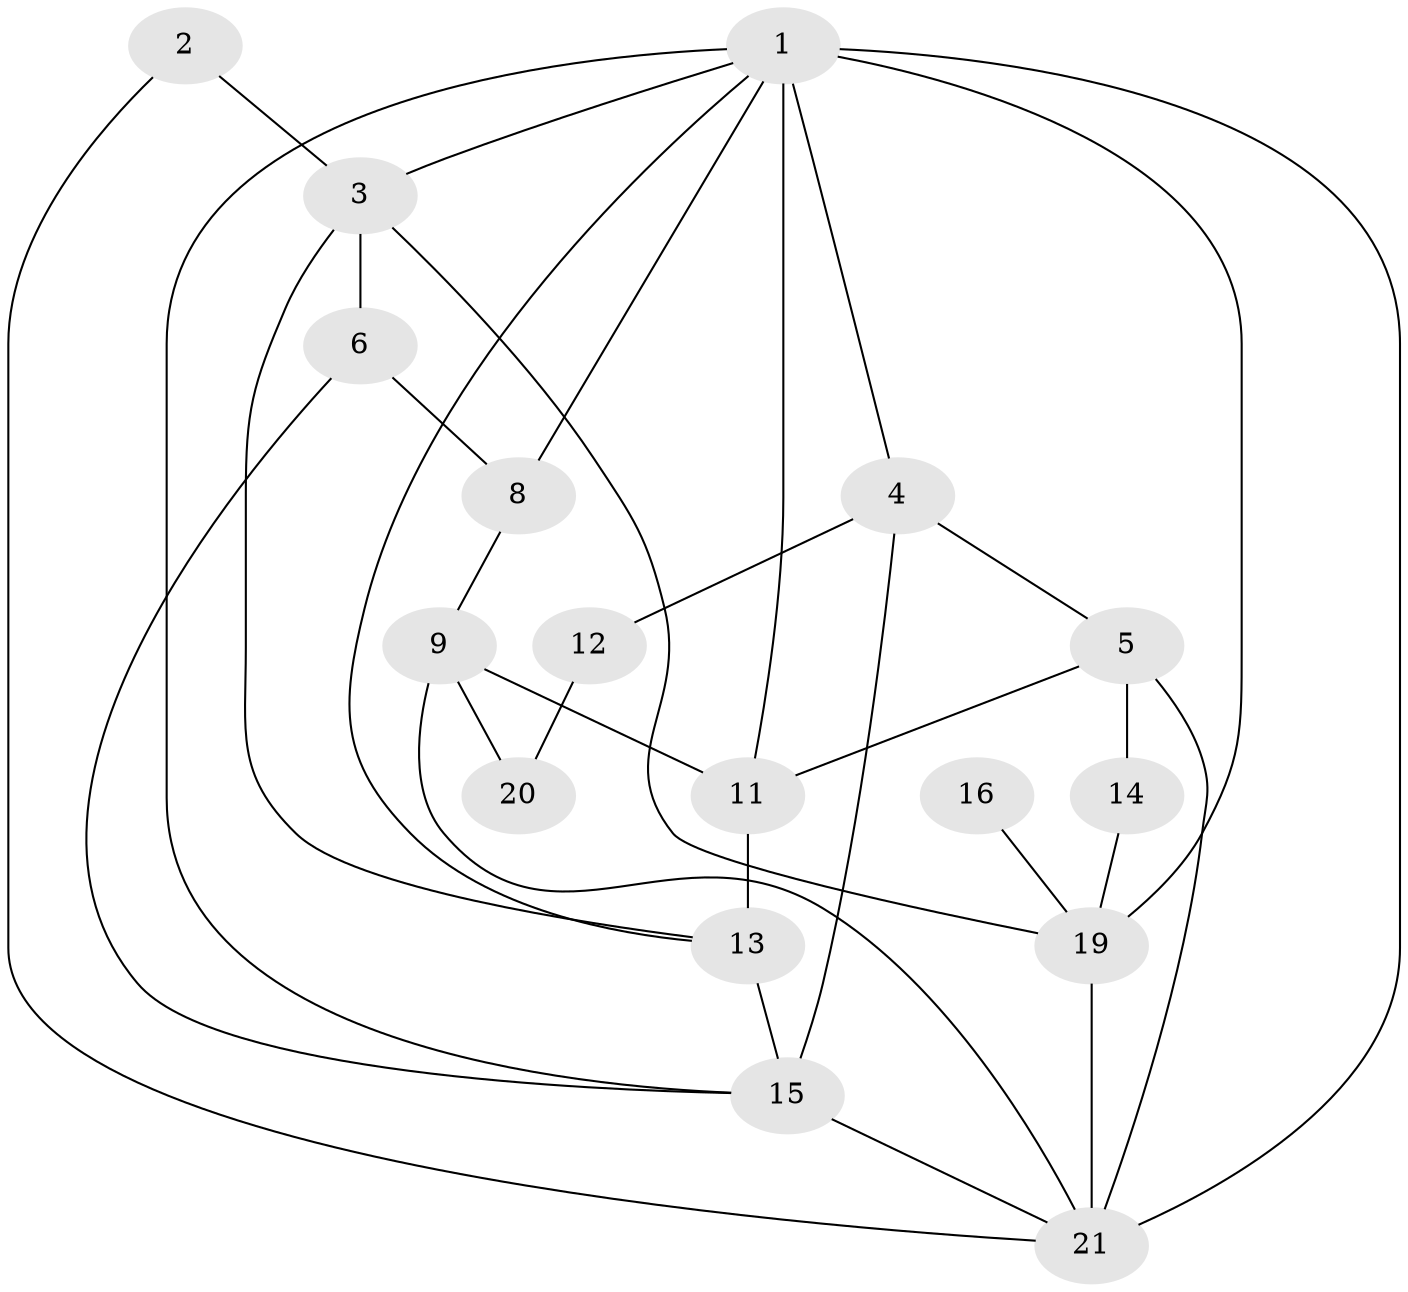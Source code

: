 // original degree distribution, {3: 0.3269230769230769, 1: 0.1346153846153846, 2: 0.25, 0: 0.07692307692307693, 4: 0.15384615384615385, 6: 0.019230769230769232, 7: 0.019230769230769232, 5: 0.019230769230769232}
// Generated by graph-tools (version 1.1) at 2025/47/03/04/25 22:47:54]
// undirected, 17 vertices, 32 edges
graph export_dot {
  node [color=gray90,style=filled];
  1;
  2;
  3;
  4;
  5;
  6;
  8;
  9;
  11;
  12;
  13;
  14;
  15;
  16;
  19;
  20;
  21;
  1 -- 3 [weight=1.0];
  1 -- 4 [weight=1.0];
  1 -- 8 [weight=1.0];
  1 -- 11 [weight=1.0];
  1 -- 13 [weight=1.0];
  1 -- 15 [weight=1.0];
  1 -- 19 [weight=1.0];
  1 -- 21 [weight=2.0];
  2 -- 3 [weight=1.0];
  2 -- 21 [weight=1.0];
  3 -- 6 [weight=1.0];
  3 -- 13 [weight=1.0];
  3 -- 19 [weight=1.0];
  4 -- 5 [weight=1.0];
  4 -- 12 [weight=1.0];
  4 -- 15 [weight=1.0];
  5 -- 11 [weight=1.0];
  5 -- 14 [weight=1.0];
  5 -- 21 [weight=2.0];
  6 -- 8 [weight=1.0];
  6 -- 15 [weight=1.0];
  8 -- 9 [weight=1.0];
  9 -- 11 [weight=1.0];
  9 -- 20 [weight=1.0];
  9 -- 21 [weight=1.0];
  11 -- 13 [weight=2.0];
  12 -- 20 [weight=1.0];
  13 -- 15 [weight=1.0];
  14 -- 19 [weight=1.0];
  15 -- 21 [weight=2.0];
  16 -- 19 [weight=1.0];
  19 -- 21 [weight=1.0];
}
